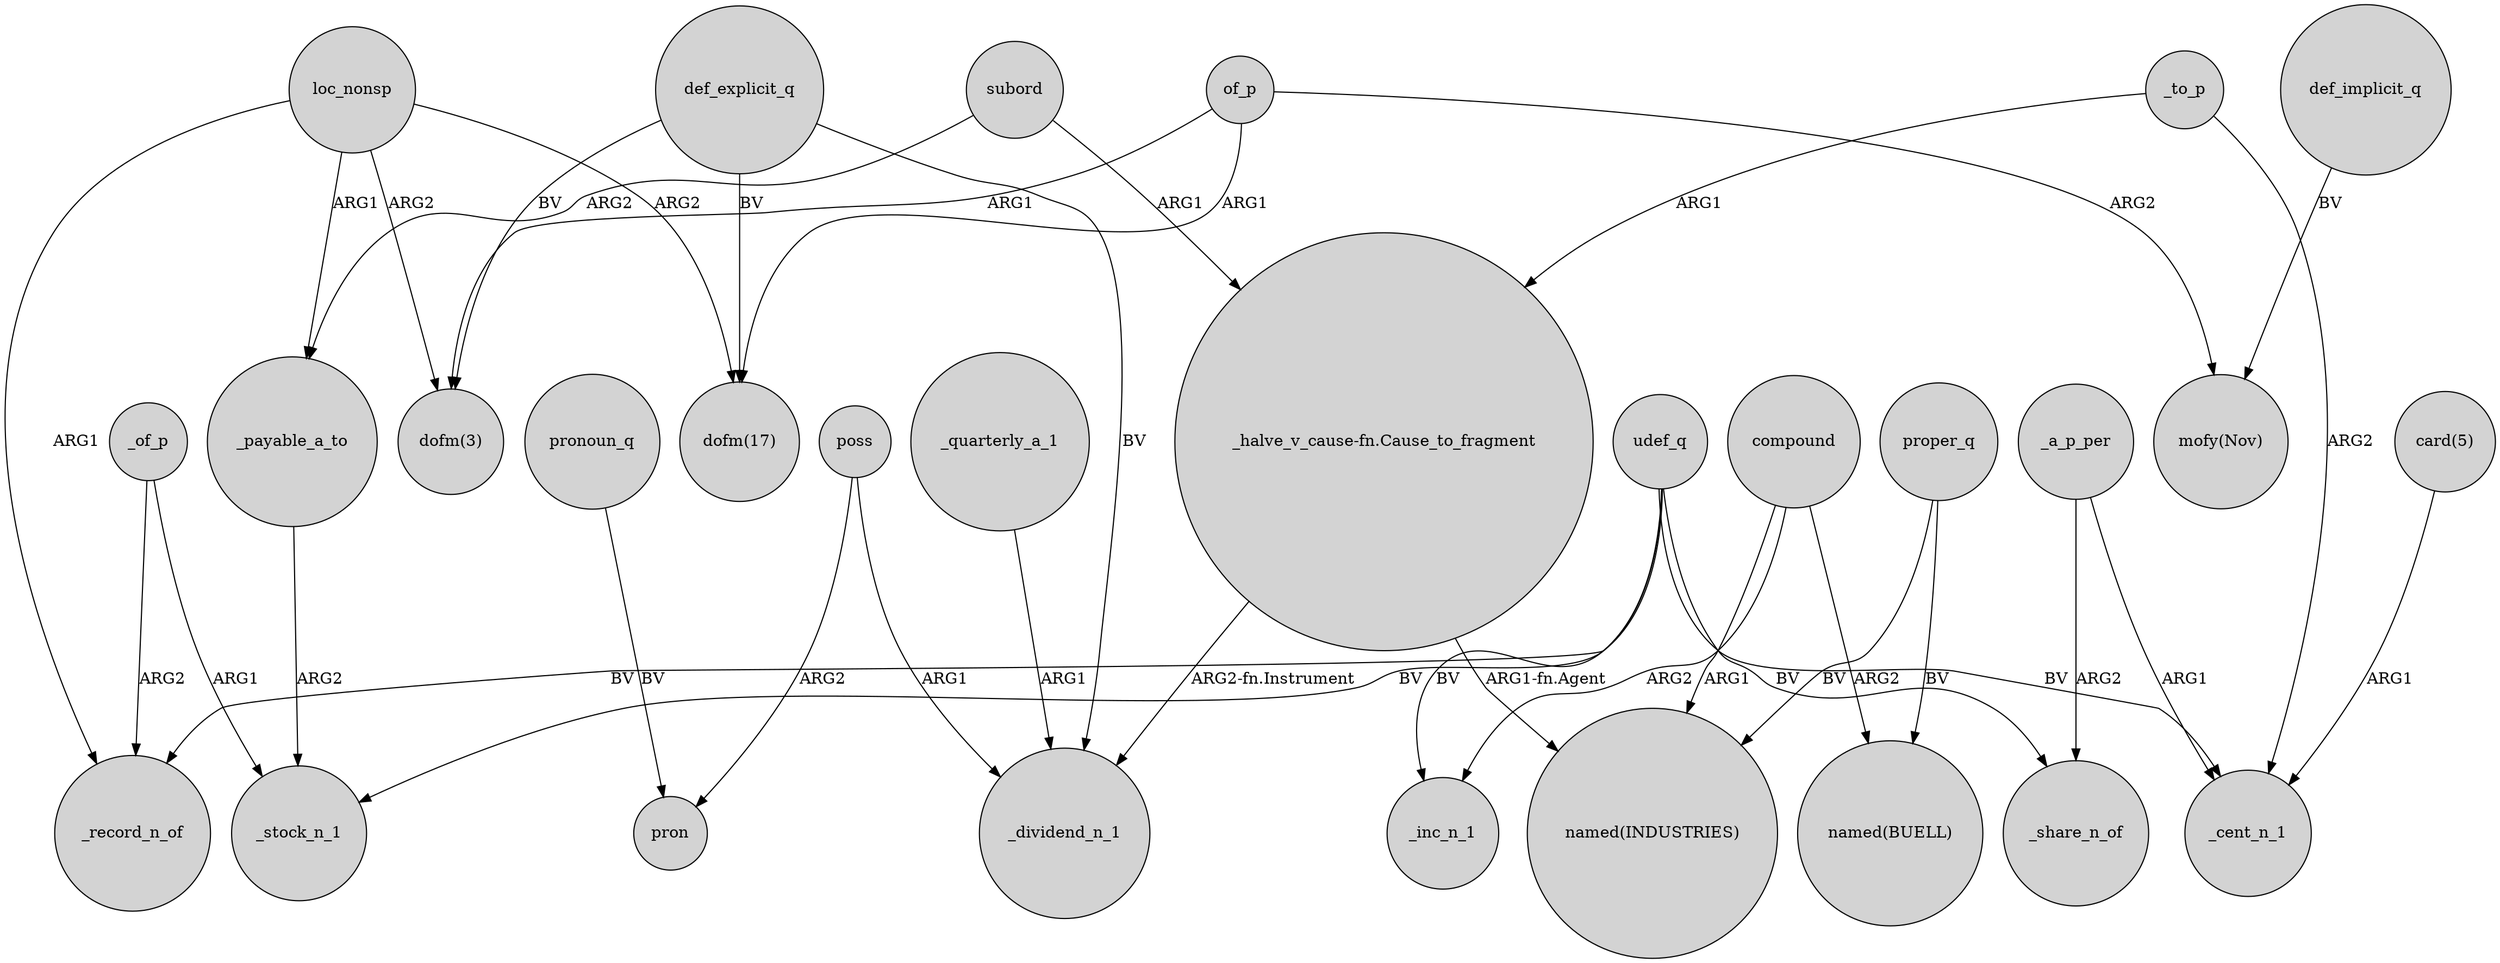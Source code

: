digraph {
	node [shape=circle style=filled]
	udef_q -> _record_n_of [label=BV]
	_payable_a_to -> _stock_n_1 [label=ARG2]
	of_p -> "mofy(Nov)" [label=ARG2]
	_a_p_per -> _cent_n_1 [label=ARG1]
	def_explicit_q -> "dofm(17)" [label=BV]
	poss -> _dividend_n_1 [label=ARG1]
	loc_nonsp -> "dofm(3)" [label=ARG2]
	def_explicit_q -> _dividend_n_1 [label=BV]
	"_halve_v_cause-fn.Cause_to_fragment" -> _dividend_n_1 [label="ARG2-fn.Instrument"]
	compound -> "named(BUELL)" [label=ARG2]
	compound -> "named(INDUSTRIES)" [label=ARG1]
	"_halve_v_cause-fn.Cause_to_fragment" -> "named(INDUSTRIES)" [label="ARG1-fn.Agent"]
	_of_p -> _record_n_of [label=ARG2]
	udef_q -> _cent_n_1 [label=BV]
	loc_nonsp -> "dofm(17)" [label=ARG2]
	proper_q -> "named(INDUSTRIES)" [label=BV]
	subord -> "_halve_v_cause-fn.Cause_to_fragment" [label=ARG1]
	pronoun_q -> pron [label=BV]
	udef_q -> _inc_n_1 [label=BV]
	udef_q -> _stock_n_1 [label=BV]
	poss -> pron [label=ARG2]
	compound -> _inc_n_1 [label=ARG2]
	_a_p_per -> _share_n_of [label=ARG2]
	udef_q -> _share_n_of [label=BV]
	of_p -> "dofm(17)" [label=ARG1]
	_quarterly_a_1 -> _dividend_n_1 [label=ARG1]
	loc_nonsp -> _payable_a_to [label=ARG1]
	_to_p -> _cent_n_1 [label=ARG2]
	def_explicit_q -> "dofm(3)" [label=BV]
	of_p -> "dofm(3)" [label=ARG1]
	_to_p -> "_halve_v_cause-fn.Cause_to_fragment" [label=ARG1]
	_of_p -> _stock_n_1 [label=ARG1]
	def_implicit_q -> "mofy(Nov)" [label=BV]
	proper_q -> "named(BUELL)" [label=BV]
	subord -> _payable_a_to [label=ARG2]
	loc_nonsp -> _record_n_of [label=ARG1]
	"card(5)" -> _cent_n_1 [label=ARG1]
}
